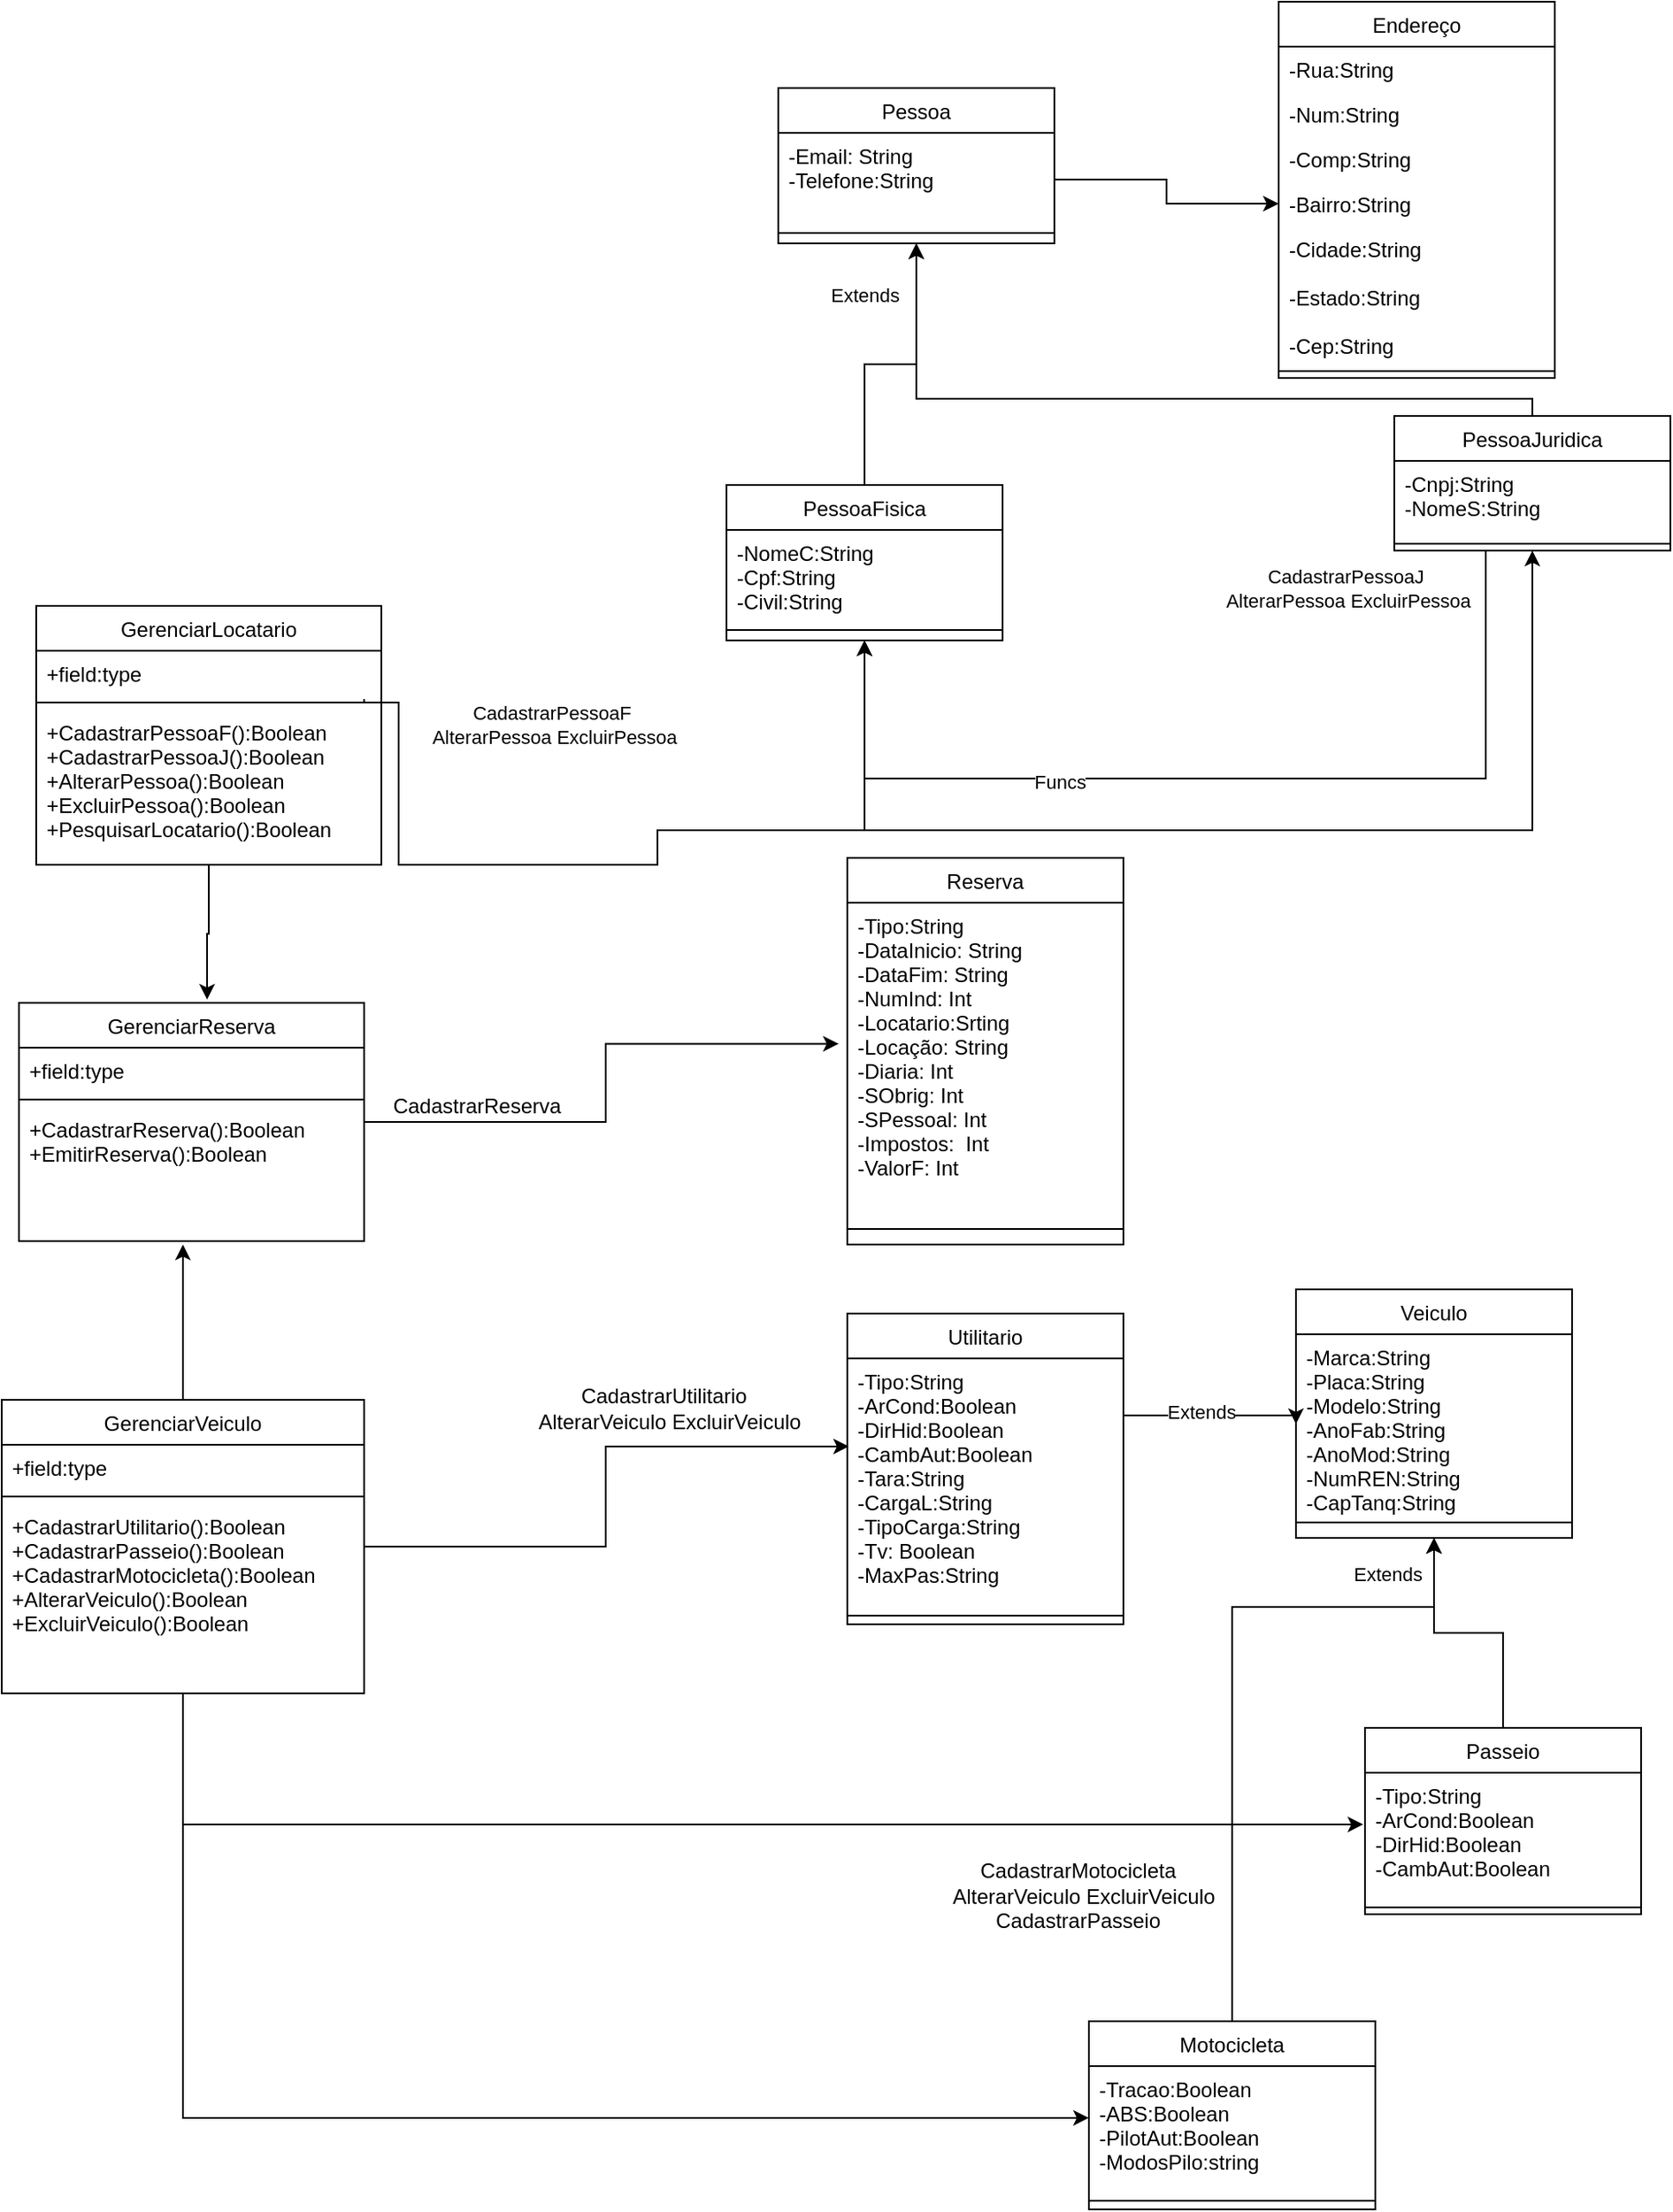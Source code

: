 <mxfile version="17.1.3" type="google"><diagram id="C5RBs43oDa-KdzZeNtuy" name="Page-1"><mxGraphModel grid="1" gridSize="10" guides="1" tooltips="1" connect="1" arrows="1" page="1" fold="1" pageScale="1" pageWidth="827" pageHeight="1169" math="0" shadow="0"><root><mxCell id="WIyWlLk6GJQsqaUBKTNV-0"/><mxCell id="WIyWlLk6GJQsqaUBKTNV-1" parent="WIyWlLk6GJQsqaUBKTNV-0"/><mxCell id="ebRScLTs5WfVeUx1e8I3-17" style="edgeStyle=orthogonalEdgeStyle;rounded=0;orthogonalLoop=1;jettySize=auto;html=1;" edge="1" parent="WIyWlLk6GJQsqaUBKTNV-1" target="zkfFHV4jXpPFQw0GAbJ--13"><mxGeometry relative="1" as="geometry"><mxPoint x="240" y="520" as="sourcePoint"/><Array as="points"><mxPoint x="240" y="510"/><mxPoint x="747" y="510"/></Array></mxGeometry></mxCell><mxCell id="ebRScLTs5WfVeUx1e8I3-20" value="CadastrarPessoaJ&amp;nbsp; &lt;br&gt;AlterarPessoa ExcluirPessoa" style="edgeLabel;html=1;align=center;verticalAlign=middle;resizable=0;points=[];" connectable="0" vertex="1" parent="ebRScLTs5WfVeUx1e8I3-17"><mxGeometry x="0.365" y="3" relative="1" as="geometry"><mxPoint x="-54" y="-137" as="offset"/></mxGeometry></mxCell><mxCell id="ebRScLTs5WfVeUx1e8I3-18" style="edgeStyle=orthogonalEdgeStyle;rounded=0;orthogonalLoop=1;jettySize=auto;html=1;exitX=0.95;exitY=0.25;exitDx=0;exitDy=0;exitPerimeter=0;" edge="1" parent="WIyWlLk6GJQsqaUBKTNV-1" source="ebRScLTs5WfVeUx1e8I3-99" target="zkfFHV4jXpPFQw0GAbJ--6"><mxGeometry relative="1" as="geometry"><mxPoint x="220" y="530" as="sourcePoint"/><Array as="points"><mxPoint x="70" y="436"/><mxPoint x="90" y="436"/><mxPoint x="90" y="530"/><mxPoint x="240" y="530"/><mxPoint x="240" y="510"/><mxPoint x="360" y="510"/></Array></mxGeometry></mxCell><mxCell id="ebRScLTs5WfVeUx1e8I3-19" value="CadastrarPessoaF&amp;nbsp; &lt;br&gt;AlterarPessoa ExcluirPessoa" style="edgeLabel;html=1;align=center;verticalAlign=middle;resizable=0;points=[];" connectable="0" vertex="1" parent="ebRScLTs5WfVeUx1e8I3-18"><mxGeometry x="-0.199" y="4" relative="1" as="geometry"><mxPoint x="-1" y="-77" as="offset"/></mxGeometry></mxCell><mxCell id="ebRScLTs5WfVeUx1e8I3-73" style="edgeStyle=orthogonalEdgeStyle;rounded=0;orthogonalLoop=1;jettySize=auto;html=1;entryX=0.5;entryY=1;entryDx=0;entryDy=0;" edge="1" parent="WIyWlLk6GJQsqaUBKTNV-1" source="zkfFHV4jXpPFQw0GAbJ--6" target="ebRScLTs5WfVeUx1e8I3-2"><mxGeometry relative="1" as="geometry"/></mxCell><mxCell id="zkfFHV4jXpPFQw0GAbJ--6" value="PessoaFisica" style="swimlane;fontStyle=0;align=center;verticalAlign=top;childLayout=stackLayout;horizontal=1;startSize=26;horizontalStack=0;resizeParent=1;resizeLast=0;collapsible=1;marginBottom=0;rounded=0;shadow=0;strokeWidth=1;" parent="WIyWlLk6GJQsqaUBKTNV-1" vertex="1"><mxGeometry x="280" y="310" width="160" height="90" as="geometry"><mxRectangle x="130" y="380" width="160" height="26" as="alternateBounds"/></mxGeometry></mxCell><mxCell id="zkfFHV4jXpPFQw0GAbJ--7" value="-NomeC:String&#10;-Cpf:String&#10;-Civil:String " style="text;align=left;verticalAlign=top;spacingLeft=4;spacingRight=4;overflow=hidden;rotatable=0;points=[[0,0.5],[1,0.5]];portConstraint=eastwest;" parent="zkfFHV4jXpPFQw0GAbJ--6" vertex="1"><mxGeometry y="26" width="160" height="54" as="geometry"/></mxCell><mxCell id="zkfFHV4jXpPFQw0GAbJ--9" value="" style="line;html=1;strokeWidth=1;align=left;verticalAlign=middle;spacingTop=-1;spacingLeft=3;spacingRight=3;rotatable=0;labelPosition=right;points=[];portConstraint=eastwest;" parent="zkfFHV4jXpPFQw0GAbJ--6" vertex="1"><mxGeometry y="80" width="160" height="8" as="geometry"/></mxCell><mxCell id="ebRScLTs5WfVeUx1e8I3-12" value="" style="edgeStyle=orthogonalEdgeStyle;rounded=0;orthogonalLoop=1;jettySize=auto;html=1;entryX=0.5;entryY=1;entryDx=0;entryDy=0;" edge="1" parent="WIyWlLk6GJQsqaUBKTNV-1" source="zkfFHV4jXpPFQw0GAbJ--13" target="zkfFHV4jXpPFQw0GAbJ--6"><mxGeometry relative="1" as="geometry"><mxPoint x="550" y="457" as="targetPoint"/><Array as="points"><mxPoint x="720" y="480"/><mxPoint x="360" y="480"/></Array></mxGeometry></mxCell><mxCell id="ebRScLTs5WfVeUx1e8I3-13" value="Funcs" style="edgeLabel;html=1;align=center;verticalAlign=middle;resizable=0;points=[];" connectable="0" vertex="1" parent="ebRScLTs5WfVeUx1e8I3-12"><mxGeometry x="0.326" y="2" relative="1" as="geometry"><mxPoint as="offset"/></mxGeometry></mxCell><mxCell id="ebRScLTs5WfVeUx1e8I3-74" style="edgeStyle=orthogonalEdgeStyle;rounded=0;orthogonalLoop=1;jettySize=auto;html=1;entryX=0.5;entryY=1;entryDx=0;entryDy=0;" edge="1" parent="WIyWlLk6GJQsqaUBKTNV-1" source="zkfFHV4jXpPFQw0GAbJ--13" target="ebRScLTs5WfVeUx1e8I3-2"><mxGeometry relative="1" as="geometry"><Array as="points"><mxPoint x="747" y="260"/><mxPoint x="390" y="260"/></Array></mxGeometry></mxCell><mxCell id="ebRScLTs5WfVeUx1e8I3-75" value="Extends" style="edgeLabel;html=1;align=center;verticalAlign=middle;resizable=0;points=[];" connectable="0" vertex="1" parent="ebRScLTs5WfVeUx1e8I3-74"><mxGeometry x="0.899" y="-1" relative="1" as="geometry"><mxPoint x="-31" y="7" as="offset"/></mxGeometry></mxCell><mxCell id="zkfFHV4jXpPFQw0GAbJ--13" value="PessoaJuridica" style="swimlane;fontStyle=0;align=center;verticalAlign=top;childLayout=stackLayout;horizontal=1;startSize=26;horizontalStack=0;resizeParent=1;resizeLast=0;collapsible=1;marginBottom=0;rounded=0;shadow=0;strokeWidth=1;" parent="WIyWlLk6GJQsqaUBKTNV-1" vertex="1"><mxGeometry x="667" y="270" width="160" height="78" as="geometry"><mxRectangle x="340" y="380" width="170" height="26" as="alternateBounds"/></mxGeometry></mxCell><mxCell id="zkfFHV4jXpPFQw0GAbJ--14" value="-Cnpj:String&#10;-NomeS:String " style="text;align=left;verticalAlign=top;spacingLeft=4;spacingRight=4;overflow=hidden;rotatable=0;points=[[0,0.5],[1,0.5]];portConstraint=eastwest;" parent="zkfFHV4jXpPFQw0GAbJ--13" vertex="1"><mxGeometry y="26" width="160" height="44" as="geometry"/></mxCell><mxCell id="zkfFHV4jXpPFQw0GAbJ--15" value="" style="line;html=1;strokeWidth=1;align=left;verticalAlign=middle;spacingTop=-1;spacingLeft=3;spacingRight=3;rotatable=0;labelPosition=right;points=[];portConstraint=eastwest;" parent="zkfFHV4jXpPFQw0GAbJ--13" vertex="1"><mxGeometry y="70" width="160" height="8" as="geometry"/></mxCell><mxCell id="zkfFHV4jXpPFQw0GAbJ--17" value="Endereço" style="swimlane;fontStyle=0;align=center;verticalAlign=top;childLayout=stackLayout;horizontal=1;startSize=26;horizontalStack=0;resizeParent=1;resizeLast=0;collapsible=1;marginBottom=0;rounded=0;shadow=0;strokeWidth=1;" parent="WIyWlLk6GJQsqaUBKTNV-1" vertex="1"><mxGeometry x="600" y="30" width="160" height="218" as="geometry"><mxRectangle x="550" y="140" width="160" height="26" as="alternateBounds"/></mxGeometry></mxCell><mxCell id="zkfFHV4jXpPFQw0GAbJ--18" value="-Rua:String " style="text;align=left;verticalAlign=top;spacingLeft=4;spacingRight=4;overflow=hidden;rotatable=0;points=[[0,0.5],[1,0.5]];portConstraint=eastwest;" parent="zkfFHV4jXpPFQw0GAbJ--17" vertex="1"><mxGeometry y="26" width="160" height="26" as="geometry"/></mxCell><mxCell id="zkfFHV4jXpPFQw0GAbJ--19" value="-Num:String " style="text;align=left;verticalAlign=top;spacingLeft=4;spacingRight=4;overflow=hidden;rotatable=0;points=[[0,0.5],[1,0.5]];portConstraint=eastwest;rounded=0;shadow=0;html=0;" parent="zkfFHV4jXpPFQw0GAbJ--17" vertex="1"><mxGeometry y="52" width="160" height="26" as="geometry"/></mxCell><mxCell id="zkfFHV4jXpPFQw0GAbJ--20" value="-Comp:String" style="text;align=left;verticalAlign=top;spacingLeft=4;spacingRight=4;overflow=hidden;rotatable=0;points=[[0,0.5],[1,0.5]];portConstraint=eastwest;rounded=0;shadow=0;html=0;" parent="zkfFHV4jXpPFQw0GAbJ--17" vertex="1"><mxGeometry y="78" width="160" height="26" as="geometry"/></mxCell><mxCell id="zkfFHV4jXpPFQw0GAbJ--21" value="-Bairro:String " style="text;align=left;verticalAlign=top;spacingLeft=4;spacingRight=4;overflow=hidden;rotatable=0;points=[[0,0.5],[1,0.5]];portConstraint=eastwest;rounded=0;shadow=0;html=0;" parent="zkfFHV4jXpPFQw0GAbJ--17" vertex="1"><mxGeometry y="104" width="160" height="26" as="geometry"/></mxCell><mxCell id="zkfFHV4jXpPFQw0GAbJ--22" value="-Cidade:String&#10;&#10;-Estado:String&#10;&#10;-Cep:String" style="text;align=left;verticalAlign=top;spacingLeft=4;spacingRight=4;overflow=hidden;rotatable=0;points=[[0,0.5],[1,0.5]];portConstraint=eastwest;rounded=0;shadow=0;html=0;" parent="zkfFHV4jXpPFQw0GAbJ--17" vertex="1"><mxGeometry y="130" width="160" height="80" as="geometry"/></mxCell><mxCell id="zkfFHV4jXpPFQw0GAbJ--23" value="" style="line;html=1;strokeWidth=1;align=left;verticalAlign=middle;spacingTop=-1;spacingLeft=3;spacingRight=3;rotatable=0;labelPosition=right;points=[];portConstraint=eastwest;" parent="zkfFHV4jXpPFQw0GAbJ--17" vertex="1"><mxGeometry y="210" width="160" height="8" as="geometry"/></mxCell><mxCell id="ebRScLTs5WfVeUx1e8I3-2" value="Pessoa" style="swimlane;fontStyle=0;align=center;verticalAlign=top;childLayout=stackLayout;horizontal=1;startSize=26;horizontalStack=0;resizeParent=1;resizeLast=0;collapsible=1;marginBottom=0;rounded=0;shadow=0;strokeWidth=1;" vertex="1" parent="WIyWlLk6GJQsqaUBKTNV-1"><mxGeometry x="310" y="80" width="160" height="90" as="geometry"><mxRectangle x="130" y="380" width="160" height="26" as="alternateBounds"/></mxGeometry></mxCell><mxCell id="ebRScLTs5WfVeUx1e8I3-3" value="-Email: String&#10;-Telefone:String" style="text;align=left;verticalAlign=top;spacingLeft=4;spacingRight=4;overflow=hidden;rotatable=0;points=[[0,0.5],[1,0.5]];portConstraint=eastwest;" vertex="1" parent="ebRScLTs5WfVeUx1e8I3-2"><mxGeometry y="26" width="160" height="54" as="geometry"/></mxCell><mxCell id="ebRScLTs5WfVeUx1e8I3-5" value="" style="line;html=1;strokeWidth=1;align=left;verticalAlign=middle;spacingTop=-1;spacingLeft=3;spacingRight=3;rotatable=0;labelPosition=right;points=[];portConstraint=eastwest;" vertex="1" parent="ebRScLTs5WfVeUx1e8I3-2"><mxGeometry y="80" width="160" height="8" as="geometry"/></mxCell><mxCell id="ebRScLTs5WfVeUx1e8I3-10" style="edgeStyle=orthogonalEdgeStyle;rounded=0;orthogonalLoop=1;jettySize=auto;html=1;entryX=0;entryY=0.5;entryDx=0;entryDy=0;" edge="1" parent="WIyWlLk6GJQsqaUBKTNV-1" source="ebRScLTs5WfVeUx1e8I3-3" target="zkfFHV4jXpPFQw0GAbJ--21"><mxGeometry relative="1" as="geometry"><Array as="points"><mxPoint x="535" y="133"/><mxPoint x="535" y="147"/></Array></mxGeometry></mxCell><mxCell id="ebRScLTs5WfVeUx1e8I3-32" value="Veiculo" style="swimlane;fontStyle=0;align=center;verticalAlign=top;childLayout=stackLayout;horizontal=1;startSize=26;horizontalStack=0;resizeParent=1;resizeLast=0;collapsible=1;marginBottom=0;rounded=0;shadow=0;strokeWidth=1;" vertex="1" parent="WIyWlLk6GJQsqaUBKTNV-1"><mxGeometry x="610" y="776" width="160" height="144" as="geometry"><mxRectangle x="340" y="380" width="170" height="26" as="alternateBounds"/></mxGeometry></mxCell><mxCell id="ebRScLTs5WfVeUx1e8I3-33" value="-Marca:String&#10;-Placa:String&#10;-Modelo:String&#10;-AnoFab:String&#10;-AnoMod:String&#10;-NumREN:String&#10;-CapTanq:String " style="text;align=left;verticalAlign=top;spacingLeft=4;spacingRight=4;overflow=hidden;rotatable=0;points=[[0,0.5],[1,0.5]];portConstraint=eastwest;" vertex="1" parent="ebRScLTs5WfVeUx1e8I3-32"><mxGeometry y="26" width="160" height="104" as="geometry"/></mxCell><mxCell id="ebRScLTs5WfVeUx1e8I3-34" value="" style="line;html=1;strokeWidth=1;align=left;verticalAlign=middle;spacingTop=-1;spacingLeft=3;spacingRight=3;rotatable=0;labelPosition=right;points=[];portConstraint=eastwest;" vertex="1" parent="ebRScLTs5WfVeUx1e8I3-32"><mxGeometry y="130" width="160" height="10" as="geometry"/></mxCell><mxCell id="ebRScLTs5WfVeUx1e8I3-56" style="edgeStyle=orthogonalEdgeStyle;rounded=0;orthogonalLoop=1;jettySize=auto;html=1;entryX=0.5;entryY=1;entryDx=0;entryDy=0;" edge="1" parent="WIyWlLk6GJQsqaUBKTNV-1" source="ebRScLTs5WfVeUx1e8I3-35" target="ebRScLTs5WfVeUx1e8I3-32"><mxGeometry relative="1" as="geometry"/></mxCell><mxCell id="ebRScLTs5WfVeUx1e8I3-35" value="Passeio" style="swimlane;fontStyle=0;align=center;verticalAlign=top;childLayout=stackLayout;horizontal=1;startSize=26;horizontalStack=0;resizeParent=1;resizeLast=0;collapsible=1;marginBottom=0;rounded=0;shadow=0;strokeWidth=1;" vertex="1" parent="WIyWlLk6GJQsqaUBKTNV-1"><mxGeometry x="650" y="1030" width="160" height="108" as="geometry"><mxRectangle x="340" y="380" width="170" height="26" as="alternateBounds"/></mxGeometry></mxCell><mxCell id="ebRScLTs5WfVeUx1e8I3-36" value="-Tipo:String&#10;-ArCond:Boolean&#10;-DirHid:Boolean&#10;-CambAut:Boolean&#10;" style="text;align=left;verticalAlign=top;spacingLeft=4;spacingRight=4;overflow=hidden;rotatable=0;points=[[0,0.5],[1,0.5]];portConstraint=eastwest;" vertex="1" parent="ebRScLTs5WfVeUx1e8I3-35"><mxGeometry y="26" width="160" height="74" as="geometry"/></mxCell><mxCell id="ebRScLTs5WfVeUx1e8I3-37" value="" style="line;html=1;strokeWidth=1;align=left;verticalAlign=middle;spacingTop=-1;spacingLeft=3;spacingRight=3;rotatable=0;labelPosition=right;points=[];portConstraint=eastwest;" vertex="1" parent="ebRScLTs5WfVeUx1e8I3-35"><mxGeometry y="100" width="160" height="8" as="geometry"/></mxCell><mxCell id="ebRScLTs5WfVeUx1e8I3-41" value="Utilitario" style="swimlane;fontStyle=0;align=center;verticalAlign=top;childLayout=stackLayout;horizontal=1;startSize=26;horizontalStack=0;resizeParent=1;resizeLast=0;collapsible=1;marginBottom=0;rounded=0;shadow=0;strokeWidth=1;" vertex="1" parent="WIyWlLk6GJQsqaUBKTNV-1"><mxGeometry x="350" y="790" width="160" height="180" as="geometry"><mxRectangle x="340" y="380" width="170" height="26" as="alternateBounds"/></mxGeometry></mxCell><mxCell id="ebRScLTs5WfVeUx1e8I3-42" value="-Tipo:String&#10;-ArCond:Boolean&#10;-DirHid:Boolean&#10;-CambAut:Boolean&#10;-Tara:String&#10;-CargaL:String&#10;-TipoCarga:String&#10;-Tv: Boolean&#10;-MaxPas:String&#10;" style="text;align=left;verticalAlign=top;spacingLeft=4;spacingRight=4;overflow=hidden;rotatable=0;points=[[0,0.5],[1,0.5]];portConstraint=eastwest;" vertex="1" parent="ebRScLTs5WfVeUx1e8I3-41"><mxGeometry y="26" width="160" height="144" as="geometry"/></mxCell><mxCell id="ebRScLTs5WfVeUx1e8I3-43" value="" style="line;html=1;strokeWidth=1;align=left;verticalAlign=middle;spacingTop=-1;spacingLeft=3;spacingRight=3;rotatable=0;labelPosition=right;points=[];portConstraint=eastwest;" vertex="1" parent="ebRScLTs5WfVeUx1e8I3-41"><mxGeometry y="170" width="160" height="10" as="geometry"/></mxCell><mxCell id="ebRScLTs5WfVeUx1e8I3-60" style="edgeStyle=orthogonalEdgeStyle;rounded=0;orthogonalLoop=1;jettySize=auto;html=1;entryX=0.5;entryY=1;entryDx=0;entryDy=0;" edge="1" parent="WIyWlLk6GJQsqaUBKTNV-1" source="ebRScLTs5WfVeUx1e8I3-47" target="ebRScLTs5WfVeUx1e8I3-32"><mxGeometry relative="1" as="geometry"><Array as="points"><mxPoint x="573" y="960"/><mxPoint x="690" y="960"/></Array></mxGeometry></mxCell><mxCell id="ebRScLTs5WfVeUx1e8I3-47" value="Motocicleta" style="swimlane;fontStyle=0;align=center;verticalAlign=top;childLayout=stackLayout;horizontal=1;startSize=26;horizontalStack=0;resizeParent=1;resizeLast=0;collapsible=1;marginBottom=0;rounded=0;shadow=0;strokeWidth=1;" vertex="1" parent="WIyWlLk6GJQsqaUBKTNV-1"><mxGeometry x="490" y="1200" width="166" height="109" as="geometry"><mxRectangle x="340" y="380" width="170" height="26" as="alternateBounds"/></mxGeometry></mxCell><mxCell id="ebRScLTs5WfVeUx1e8I3-48" value="-Tracao:Boolean&#10;-ABS:Boolean&#10;-PilotAut:Boolean&#10;-ModosPilo:string&#10;" style="text;align=left;verticalAlign=top;spacingLeft=4;spacingRight=4;overflow=hidden;rotatable=0;points=[[0,0.5],[1,0.5]];portConstraint=eastwest;" vertex="1" parent="ebRScLTs5WfVeUx1e8I3-47"><mxGeometry y="26" width="166" height="74" as="geometry"/></mxCell><mxCell id="ebRScLTs5WfVeUx1e8I3-49" value="" style="line;html=1;strokeWidth=1;align=left;verticalAlign=middle;spacingTop=-1;spacingLeft=3;spacingRight=3;rotatable=0;labelPosition=right;points=[];portConstraint=eastwest;" vertex="1" parent="ebRScLTs5WfVeUx1e8I3-47"><mxGeometry y="100" width="166" height="8" as="geometry"/></mxCell><mxCell id="ebRScLTs5WfVeUx1e8I3-54" style="edgeStyle=orthogonalEdgeStyle;rounded=0;orthogonalLoop=1;jettySize=auto;html=1;entryX=0;entryY=0.5;entryDx=0;entryDy=0;" edge="1" parent="WIyWlLk6GJQsqaUBKTNV-1" source="ebRScLTs5WfVeUx1e8I3-42" target="ebRScLTs5WfVeUx1e8I3-33"><mxGeometry relative="1" as="geometry"><Array as="points"><mxPoint x="520" y="849"/><mxPoint x="520" y="849"/></Array></mxGeometry></mxCell><mxCell id="ebRScLTs5WfVeUx1e8I3-70" value="Extends" style="edgeLabel;html=1;align=center;verticalAlign=middle;resizable=0;points=[];" connectable="0" vertex="1" parent="ebRScLTs5WfVeUx1e8I3-54"><mxGeometry x="-0.471" y="2" relative="1" as="geometry"><mxPoint x="17" as="offset"/></mxGeometry></mxCell><mxCell id="ebRScLTs5WfVeUx1e8I3-108" style="edgeStyle=orthogonalEdgeStyle;rounded=0;orthogonalLoop=1;jettySize=auto;html=1;entryX=0.006;entryY=0.354;entryDx=0;entryDy=0;entryPerimeter=0;" edge="1" parent="WIyWlLk6GJQsqaUBKTNV-1" source="ebRScLTs5WfVeUx1e8I3-89" target="ebRScLTs5WfVeUx1e8I3-42"><mxGeometry relative="1" as="geometry"/></mxCell><mxCell id="ebRScLTs5WfVeUx1e8I3-109" style="edgeStyle=orthogonalEdgeStyle;rounded=0;orthogonalLoop=1;jettySize=auto;html=1;entryX=0;entryY=0.405;entryDx=0;entryDy=0;entryPerimeter=0;" edge="1" parent="WIyWlLk6GJQsqaUBKTNV-1" source="ebRScLTs5WfVeUx1e8I3-89" target="ebRScLTs5WfVeUx1e8I3-48"><mxGeometry relative="1" as="geometry"/></mxCell><mxCell id="ebRScLTs5WfVeUx1e8I3-110" style="edgeStyle=orthogonalEdgeStyle;rounded=0;orthogonalLoop=1;jettySize=auto;html=1;entryX=-0.006;entryY=0.405;entryDx=0;entryDy=0;entryPerimeter=0;" edge="1" parent="WIyWlLk6GJQsqaUBKTNV-1" source="ebRScLTs5WfVeUx1e8I3-89" target="ebRScLTs5WfVeUx1e8I3-36"><mxGeometry relative="1" as="geometry"/></mxCell><mxCell id="ebRScLTs5WfVeUx1e8I3-115" style="edgeStyle=orthogonalEdgeStyle;rounded=0;orthogonalLoop=1;jettySize=auto;html=1;" edge="1" parent="WIyWlLk6GJQsqaUBKTNV-1" source="ebRScLTs5WfVeUx1e8I3-89"><mxGeometry relative="1" as="geometry"><mxPoint x="-35" y="750" as="targetPoint"/></mxGeometry></mxCell><mxCell id="ebRScLTs5WfVeUx1e8I3-89" value="GerenciarVeiculo" style="swimlane;fontStyle=0;align=center;verticalAlign=top;childLayout=stackLayout;horizontal=1;startSize=26;horizontalStack=0;resizeParent=1;resizeLast=0;collapsible=1;marginBottom=0;rounded=0;shadow=0;strokeWidth=1;" vertex="1" parent="WIyWlLk6GJQsqaUBKTNV-1"><mxGeometry x="-140" y="840" width="210" height="170" as="geometry"><mxRectangle x="230" y="140" width="160" height="26" as="alternateBounds"/></mxGeometry></mxCell><mxCell id="ebRScLTs5WfVeUx1e8I3-90" value="+field:type" style="text;align=left;verticalAlign=top;spacingLeft=4;spacingRight=4;overflow=hidden;rotatable=0;points=[[0,0.5],[1,0.5]];portConstraint=eastwest;" vertex="1" parent="ebRScLTs5WfVeUx1e8I3-89"><mxGeometry y="26" width="210" height="26" as="geometry"/></mxCell><mxCell id="ebRScLTs5WfVeUx1e8I3-91" value="" style="line;html=1;strokeWidth=1;align=left;verticalAlign=middle;spacingTop=-1;spacingLeft=3;spacingRight=3;rotatable=0;labelPosition=right;points=[];portConstraint=eastwest;" vertex="1" parent="ebRScLTs5WfVeUx1e8I3-89"><mxGeometry y="52" width="210" height="8" as="geometry"/></mxCell><mxCell id="ebRScLTs5WfVeUx1e8I3-92" value="+CadastrarUtilitario():Boolean&#10;+CadastrarPasseio():Boolean&#10;+CadastrarMotocicleta():Boolean&#10;+AlterarVeiculo():Boolean&#10;+ExcluirVeiculo():Boolean" style="text;align=left;verticalAlign=top;spacingLeft=4;spacingRight=4;overflow=hidden;rotatable=0;points=[[0,0.5],[1,0.5]];portConstraint=eastwest;" vertex="1" parent="ebRScLTs5WfVeUx1e8I3-89"><mxGeometry y="60" width="210" height="110" as="geometry"/></mxCell><mxCell id="ebRScLTs5WfVeUx1e8I3-114" style="edgeStyle=orthogonalEdgeStyle;rounded=0;orthogonalLoop=1;jettySize=auto;html=1;entryX=-0.031;entryY=0.444;entryDx=0;entryDy=0;entryPerimeter=0;" edge="1" parent="WIyWlLk6GJQsqaUBKTNV-1" source="ebRScLTs5WfVeUx1e8I3-93" target="ebRScLTs5WfVeUx1e8I3-106"><mxGeometry relative="1" as="geometry"/></mxCell><mxCell id="ebRScLTs5WfVeUx1e8I3-93" value="GerenciarReserva" style="swimlane;fontStyle=0;align=center;verticalAlign=top;childLayout=stackLayout;horizontal=1;startSize=26;horizontalStack=0;resizeParent=1;resizeLast=0;collapsible=1;marginBottom=0;rounded=0;shadow=0;strokeWidth=1;" vertex="1" parent="WIyWlLk6GJQsqaUBKTNV-1"><mxGeometry x="-130" y="610" width="200" height="138" as="geometry"><mxRectangle x="230" y="140" width="160" height="26" as="alternateBounds"/></mxGeometry></mxCell><mxCell id="ebRScLTs5WfVeUx1e8I3-94" value="+field:type" style="text;align=left;verticalAlign=top;spacingLeft=4;spacingRight=4;overflow=hidden;rotatable=0;points=[[0,0.5],[1,0.5]];portConstraint=eastwest;" vertex="1" parent="ebRScLTs5WfVeUx1e8I3-93"><mxGeometry y="26" width="200" height="26" as="geometry"/></mxCell><mxCell id="ebRScLTs5WfVeUx1e8I3-95" value="" style="line;html=1;strokeWidth=1;align=left;verticalAlign=middle;spacingTop=-1;spacingLeft=3;spacingRight=3;rotatable=0;labelPosition=right;points=[];portConstraint=eastwest;" vertex="1" parent="ebRScLTs5WfVeUx1e8I3-93"><mxGeometry y="52" width="200" height="8" as="geometry"/></mxCell><mxCell id="ebRScLTs5WfVeUx1e8I3-96" value="+CadastrarReserva():Boolean&#10;+EmitirReserva():Boolean" style="text;align=left;verticalAlign=top;spacingLeft=4;spacingRight=4;overflow=hidden;rotatable=0;points=[[0,0.5],[1,0.5]];portConstraint=eastwest;" vertex="1" parent="ebRScLTs5WfVeUx1e8I3-93"><mxGeometry y="60" width="200" height="70" as="geometry"/></mxCell><mxCell id="ebRScLTs5WfVeUx1e8I3-116" style="edgeStyle=orthogonalEdgeStyle;rounded=0;orthogonalLoop=1;jettySize=auto;html=1;entryX=0.545;entryY=-0.014;entryDx=0;entryDy=0;entryPerimeter=0;" edge="1" parent="WIyWlLk6GJQsqaUBKTNV-1" source="ebRScLTs5WfVeUx1e8I3-97" target="ebRScLTs5WfVeUx1e8I3-93"><mxGeometry relative="1" as="geometry"/></mxCell><mxCell id="ebRScLTs5WfVeUx1e8I3-97" value="GerenciarLocatario" style="swimlane;fontStyle=0;align=center;verticalAlign=top;childLayout=stackLayout;horizontal=1;startSize=26;horizontalStack=0;resizeParent=1;resizeLast=0;collapsible=1;marginBottom=0;rounded=0;shadow=0;strokeWidth=1;" vertex="1" parent="WIyWlLk6GJQsqaUBKTNV-1"><mxGeometry x="-120" y="380" width="200" height="150" as="geometry"><mxRectangle x="230" y="140" width="160" height="26" as="alternateBounds"/></mxGeometry></mxCell><mxCell id="ebRScLTs5WfVeUx1e8I3-98" value="+field:type" style="text;align=left;verticalAlign=top;spacingLeft=4;spacingRight=4;overflow=hidden;rotatable=0;points=[[0,0.5],[1,0.5]];portConstraint=eastwest;" vertex="1" parent="ebRScLTs5WfVeUx1e8I3-97"><mxGeometry y="26" width="200" height="26" as="geometry"/></mxCell><mxCell id="ebRScLTs5WfVeUx1e8I3-99" value="" style="line;html=1;strokeWidth=1;align=left;verticalAlign=middle;spacingTop=-1;spacingLeft=3;spacingRight=3;rotatable=0;labelPosition=right;points=[];portConstraint=eastwest;" vertex="1" parent="ebRScLTs5WfVeUx1e8I3-97"><mxGeometry y="52" width="200" height="8" as="geometry"/></mxCell><mxCell id="ebRScLTs5WfVeUx1e8I3-100" value="+CadastrarPessoaF():Boolean&#10;+CadastrarPessoaJ():Boolean&#10;+AlterarPessoa():Boolean&#10;+ExcluirPessoa():Boolean&#10;+PesquisarLocatario():Boolean" style="text;align=left;verticalAlign=top;spacingLeft=4;spacingRight=4;overflow=hidden;rotatable=0;points=[[0,0.5],[1,0.5]];portConstraint=eastwest;" vertex="1" parent="ebRScLTs5WfVeUx1e8I3-97"><mxGeometry y="60" width="200" height="90" as="geometry"/></mxCell><mxCell id="ebRScLTs5WfVeUx1e8I3-103" value="Extends" style="edgeLabel;html=1;align=center;verticalAlign=middle;resizable=0;points=[];" connectable="0" vertex="1" parent="WIyWlLk6GJQsqaUBKTNV-1"><mxGeometry x="640" y="920" as="geometry"><mxPoint x="23" y="21" as="offset"/></mxGeometry></mxCell><mxCell id="ebRScLTs5WfVeUx1e8I3-105" value="Reserva" style="swimlane;fontStyle=0;align=center;verticalAlign=top;childLayout=stackLayout;horizontal=1;startSize=26;horizontalStack=0;resizeParent=1;resizeLast=0;collapsible=1;marginBottom=0;rounded=0;shadow=0;strokeWidth=1;" vertex="1" parent="WIyWlLk6GJQsqaUBKTNV-1"><mxGeometry x="350" y="526" width="160" height="224" as="geometry"><mxRectangle x="340" y="380" width="170" height="26" as="alternateBounds"/></mxGeometry></mxCell><mxCell id="ebRScLTs5WfVeUx1e8I3-106" value="-Tipo:String&#10;-DataInicio: String&#10;-DataFim: String&#10;-NumInd: Int&#10;-Locatario:Srting&#10;-Locação: String&#10;-Diaria: Int&#10;-SObrig: Int&#10;-SPessoal: Int&#10;-Impostos:  Int&#10;-ValorF: Int" style="text;align=left;verticalAlign=top;spacingLeft=4;spacingRight=4;overflow=hidden;rotatable=0;points=[[0,0.5],[1,0.5]];portConstraint=eastwest;" vertex="1" parent="ebRScLTs5WfVeUx1e8I3-105"><mxGeometry y="26" width="160" height="184" as="geometry"/></mxCell><mxCell id="ebRScLTs5WfVeUx1e8I3-107" value="" style="line;html=1;strokeWidth=1;align=left;verticalAlign=middle;spacingTop=-1;spacingLeft=3;spacingRight=3;rotatable=0;labelPosition=right;points=[];portConstraint=eastwest;" vertex="1" parent="ebRScLTs5WfVeUx1e8I3-105"><mxGeometry y="210" width="160" height="10" as="geometry"/></mxCell><mxCell id="ebRScLTs5WfVeUx1e8I3-111" value="&lt;span style=&quot;text-align: left&quot;&gt;CadastrarUtilitario&amp;nbsp;&lt;/span&gt;&lt;span style=&quot;text-align: left&quot;&gt;&lt;br&gt;&amp;nbsp;AlterarVeiculo ExcluirVeiculo&lt;/span&gt;" style="text;html=1;align=center;verticalAlign=middle;resizable=0;points=[];autosize=1;strokeColor=none;fillColor=none;" vertex="1" parent="WIyWlLk6GJQsqaUBKTNV-1"><mxGeometry x="160" y="830" width="170" height="30" as="geometry"/></mxCell><mxCell id="ebRScLTs5WfVeUx1e8I3-112" value="&lt;span style=&quot;text-align: left&quot;&gt;&lt;br&gt;&lt;/span&gt;&lt;span style=&quot;text-align: left&quot;&gt;CadastrarMotocicleta&amp;nbsp;&lt;/span&gt;&lt;span style=&quot;text-align: left&quot;&gt;&lt;br&gt;&amp;nbsp;AlterarVeiculo ExcluirVeiculo&lt;br&gt;&lt;/span&gt;&lt;span style=&quot;text-align: left&quot;&gt;CadastrarPasseio&amp;nbsp;&lt;/span&gt;" style="text;html=1;align=center;verticalAlign=middle;resizable=0;points=[];autosize=1;strokeColor=none;fillColor=none;" vertex="1" parent="WIyWlLk6GJQsqaUBKTNV-1"><mxGeometry x="400" y="1090" width="170" height="60" as="geometry"/></mxCell><mxCell id="ebRScLTs5WfVeUx1e8I3-117" value="&lt;span style=&quot;text-align: left&quot;&gt;CadastrarReserva&lt;/span&gt;" style="text;html=1;align=center;verticalAlign=middle;resizable=0;points=[];autosize=1;strokeColor=none;fillColor=none;" vertex="1" parent="WIyWlLk6GJQsqaUBKTNV-1"><mxGeometry x="80" y="660" width="110" height="20" as="geometry"/></mxCell></root></mxGraphModel></diagram></mxfile>